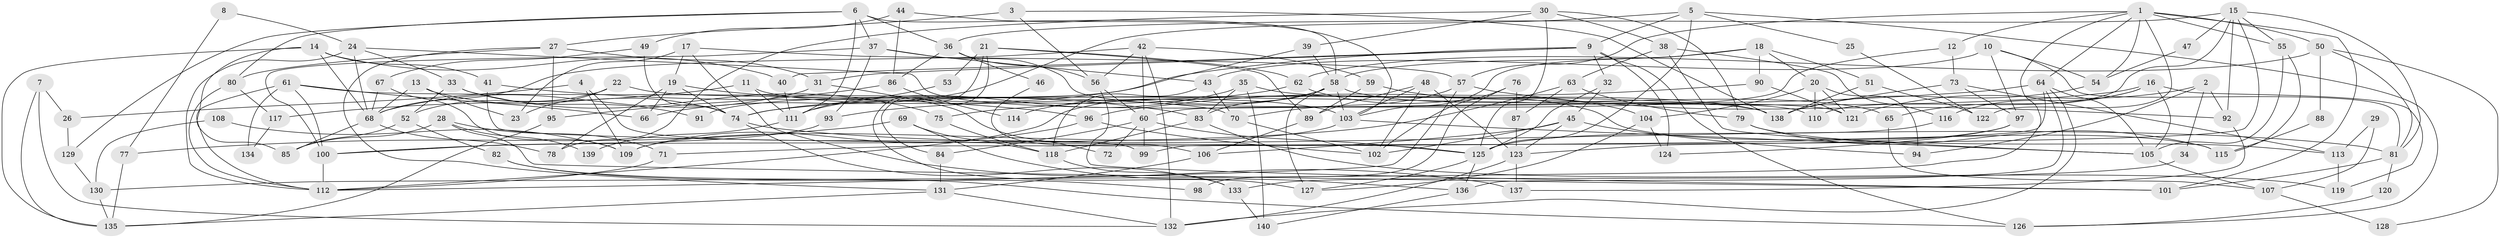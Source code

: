 // Generated by graph-tools (version 1.1) at 2025/36/03/09/25 02:36:09]
// undirected, 140 vertices, 280 edges
graph export_dot {
graph [start="1"]
  node [color=gray90,style=filled];
  1;
  2;
  3;
  4;
  5;
  6;
  7;
  8;
  9;
  10;
  11;
  12;
  13;
  14;
  15;
  16;
  17;
  18;
  19;
  20;
  21;
  22;
  23;
  24;
  25;
  26;
  27;
  28;
  29;
  30;
  31;
  32;
  33;
  34;
  35;
  36;
  37;
  38;
  39;
  40;
  41;
  42;
  43;
  44;
  45;
  46;
  47;
  48;
  49;
  50;
  51;
  52;
  53;
  54;
  55;
  56;
  57;
  58;
  59;
  60;
  61;
  62;
  63;
  64;
  65;
  66;
  67;
  68;
  69;
  70;
  71;
  72;
  73;
  74;
  75;
  76;
  77;
  78;
  79;
  80;
  81;
  82;
  83;
  84;
  85;
  86;
  87;
  88;
  89;
  90;
  91;
  92;
  93;
  94;
  95;
  96;
  97;
  98;
  99;
  100;
  101;
  102;
  103;
  104;
  105;
  106;
  107;
  108;
  109;
  110;
  111;
  112;
  113;
  114;
  115;
  116;
  117;
  118;
  119;
  120;
  121;
  122;
  123;
  124;
  125;
  126;
  127;
  128;
  129;
  130;
  131;
  132;
  133;
  134;
  135;
  136;
  137;
  138;
  139;
  140;
  1 -- 64;
  1 -- 57;
  1 -- 12;
  1 -- 50;
  1 -- 54;
  1 -- 55;
  1 -- 101;
  1 -- 122;
  1 -- 130;
  2 -- 92;
  2 -- 121;
  2 -- 34;
  2 -- 94;
  3 -- 56;
  3 -- 27;
  3 -- 138;
  4 -- 99;
  4 -- 109;
  4 -- 26;
  5 -- 9;
  5 -- 125;
  5 -- 25;
  5 -- 66;
  5 -- 126;
  6 -- 58;
  6 -- 36;
  6 -- 37;
  6 -- 80;
  6 -- 111;
  6 -- 129;
  7 -- 135;
  7 -- 26;
  7 -- 132;
  8 -- 77;
  8 -- 24;
  9 -- 32;
  9 -- 40;
  9 -- 31;
  9 -- 91;
  9 -- 124;
  9 -- 126;
  10 -- 54;
  10 -- 43;
  10 -- 81;
  10 -- 97;
  11 -- 111;
  11 -- 103;
  11 -- 117;
  12 -- 60;
  12 -- 73;
  13 -- 74;
  13 -- 68;
  13 -- 23;
  14 -- 68;
  14 -- 41;
  14 -- 40;
  14 -- 85;
  14 -- 135;
  15 -- 92;
  15 -- 110;
  15 -- 36;
  15 -- 47;
  15 -- 55;
  15 -- 81;
  15 -- 99;
  16 -- 74;
  16 -- 105;
  16 -- 65;
  16 -- 116;
  16 -- 119;
  17 -- 57;
  17 -- 19;
  17 -- 23;
  17 -- 137;
  18 -- 103;
  18 -- 58;
  18 -- 20;
  18 -- 51;
  18 -- 90;
  19 -- 66;
  19 -- 83;
  19 -- 74;
  19 -- 78;
  20 -- 104;
  20 -- 94;
  20 -- 110;
  20 -- 121;
  21 -- 127;
  21 -- 62;
  21 -- 53;
  21 -- 84;
  21 -- 89;
  22 -- 23;
  22 -- 138;
  22 -- 52;
  24 -- 68;
  24 -- 112;
  24 -- 33;
  24 -- 110;
  25 -- 122;
  26 -- 129;
  27 -- 80;
  27 -- 131;
  27 -- 31;
  27 -- 95;
  28 -- 85;
  28 -- 101;
  28 -- 71;
  28 -- 139;
  29 -- 113;
  29 -- 107;
  30 -- 38;
  30 -- 78;
  30 -- 39;
  30 -- 79;
  30 -- 125;
  31 -- 68;
  31 -- 72;
  32 -- 125;
  32 -- 45;
  33 -- 52;
  33 -- 75;
  33 -- 91;
  34 -- 133;
  35 -- 140;
  35 -- 138;
  35 -- 83;
  35 -- 111;
  36 -- 56;
  36 -- 46;
  36 -- 86;
  37 -- 121;
  37 -- 43;
  37 -- 93;
  37 -- 100;
  38 -- 116;
  38 -- 105;
  38 -- 63;
  39 -- 74;
  39 -- 58;
  40 -- 111;
  41 -- 96;
  41 -- 125;
  42 -- 132;
  42 -- 56;
  42 -- 59;
  42 -- 60;
  42 -- 68;
  43 -- 70;
  43 -- 118;
  44 -- 86;
  44 -- 49;
  44 -- 103;
  45 -- 94;
  45 -- 123;
  45 -- 102;
  45 -- 106;
  46 -- 106;
  47 -- 54;
  48 -- 89;
  48 -- 123;
  48 -- 102;
  48 -- 103;
  49 -- 67;
  49 -- 74;
  50 -- 81;
  50 -- 62;
  50 -- 88;
  50 -- 128;
  51 -- 138;
  51 -- 122;
  52 -- 85;
  52 -- 82;
  53 -- 111;
  54 -- 138;
  55 -- 105;
  55 -- 115;
  56 -- 101;
  56 -- 60;
  57 -- 112;
  57 -- 70;
  57 -- 92;
  58 -- 103;
  58 -- 65;
  58 -- 83;
  58 -- 109;
  58 -- 114;
  58 -- 127;
  59 -- 104;
  59 -- 89;
  60 -- 84;
  60 -- 72;
  60 -- 99;
  60 -- 125;
  61 -- 112;
  61 -- 100;
  61 -- 66;
  61 -- 70;
  61 -- 134;
  62 -- 93;
  62 -- 115;
  63 -- 79;
  63 -- 87;
  63 -- 100;
  64 -- 75;
  64 -- 105;
  64 -- 71;
  64 -- 132;
  64 -- 136;
  65 -- 107;
  67 -- 68;
  67 -- 109;
  68 -- 78;
  68 -- 85;
  69 -- 136;
  69 -- 118;
  69 -- 77;
  70 -- 102;
  71 -- 112;
  73 -- 113;
  73 -- 97;
  73 -- 138;
  74 -- 81;
  74 -- 133;
  75 -- 118;
  76 -- 87;
  76 -- 102;
  76 -- 98;
  77 -- 135;
  79 -- 115;
  79 -- 113;
  80 -- 112;
  80 -- 117;
  81 -- 101;
  81 -- 120;
  82 -- 126;
  82 -- 98;
  83 -- 118;
  83 -- 119;
  84 -- 131;
  86 -- 95;
  86 -- 114;
  87 -- 123;
  88 -- 115;
  89 -- 106;
  90 -- 96;
  90 -- 121;
  92 -- 137;
  93 -- 100;
  95 -- 135;
  96 -- 102;
  96 -- 112;
  97 -- 123;
  97 -- 124;
  100 -- 112;
  103 -- 105;
  103 -- 109;
  104 -- 124;
  104 -- 127;
  105 -- 107;
  106 -- 131;
  107 -- 128;
  108 -- 130;
  108 -- 109;
  111 -- 139;
  113 -- 119;
  116 -- 125;
  117 -- 134;
  118 -- 133;
  120 -- 126;
  123 -- 132;
  123 -- 137;
  125 -- 127;
  125 -- 136;
  129 -- 130;
  130 -- 135;
  131 -- 132;
  131 -- 135;
  133 -- 140;
  136 -- 140;
}
